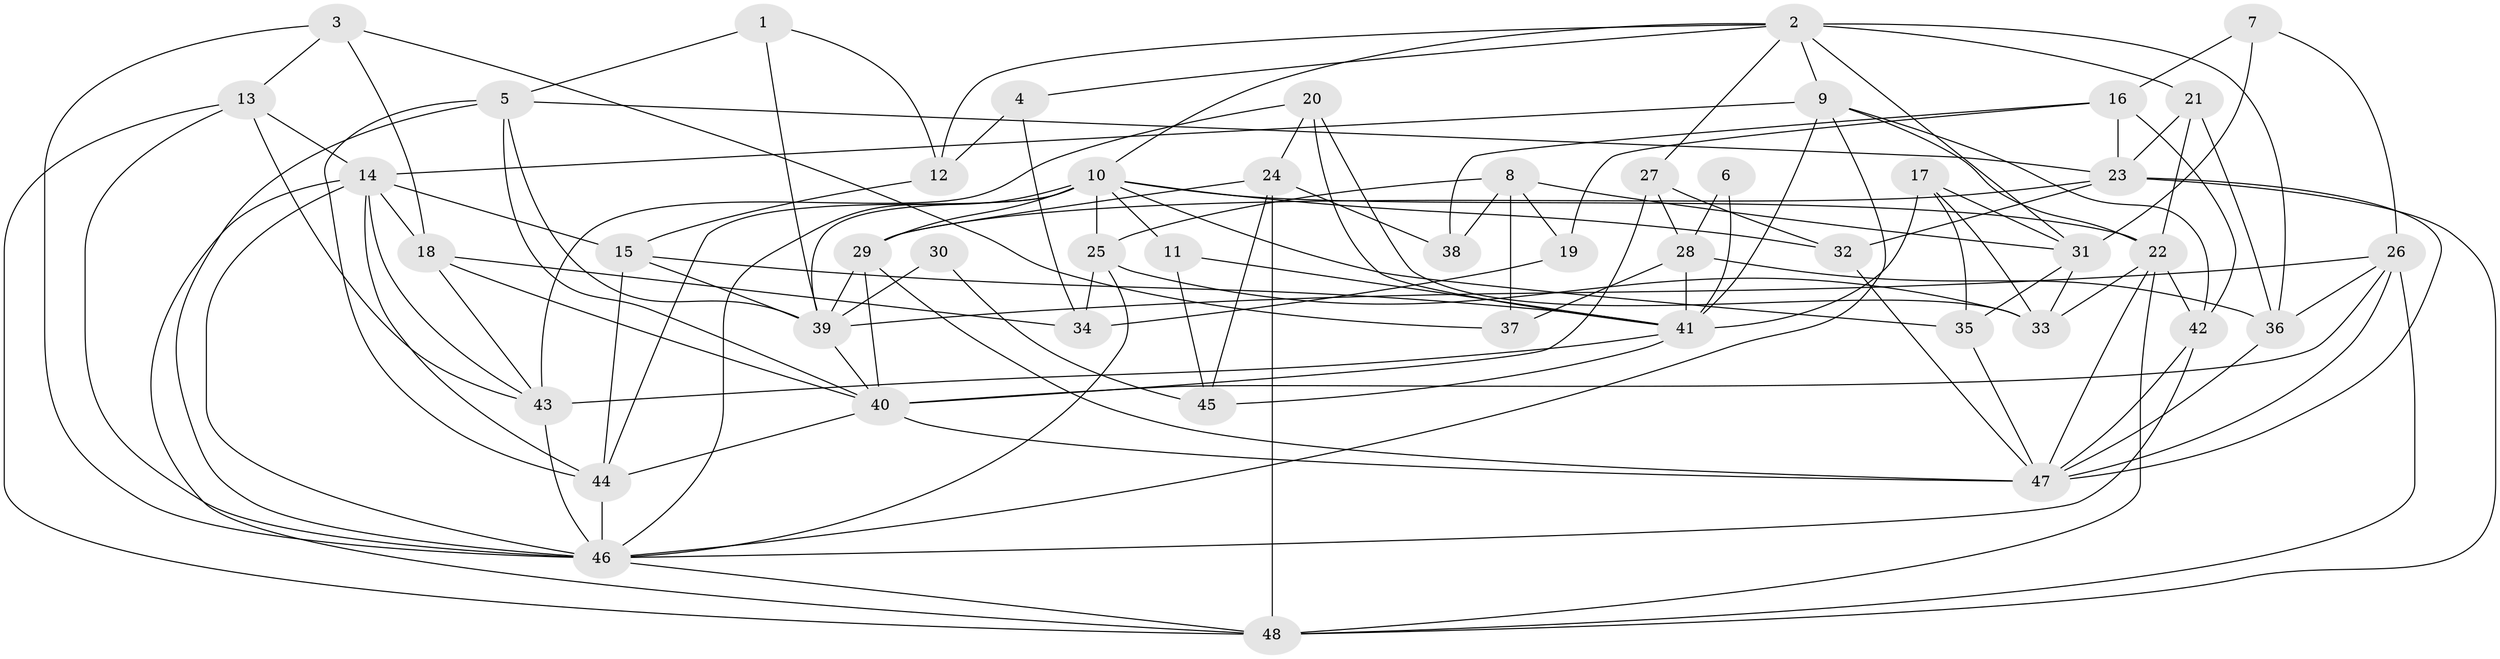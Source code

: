 // original degree distribution, {5: 0.19791666666666666, 6: 0.08333333333333333, 3: 0.3125, 4: 0.2604166666666667, 2: 0.10416666666666667, 9: 0.010416666666666666, 7: 0.020833333333333332, 8: 0.010416666666666666}
// Generated by graph-tools (version 1.1) at 2025/02/03/09/25 03:02:04]
// undirected, 48 vertices, 127 edges
graph export_dot {
graph [start="1"]
  node [color=gray90,style=filled];
  1;
  2;
  3;
  4;
  5;
  6;
  7;
  8;
  9;
  10;
  11;
  12;
  13;
  14;
  15;
  16;
  17;
  18;
  19;
  20;
  21;
  22;
  23;
  24;
  25;
  26;
  27;
  28;
  29;
  30;
  31;
  32;
  33;
  34;
  35;
  36;
  37;
  38;
  39;
  40;
  41;
  42;
  43;
  44;
  45;
  46;
  47;
  48;
  1 -- 5 [weight=1.0];
  1 -- 12 [weight=1.0];
  1 -- 39 [weight=1.0];
  2 -- 4 [weight=1.0];
  2 -- 9 [weight=1.0];
  2 -- 10 [weight=1.0];
  2 -- 12 [weight=1.0];
  2 -- 21 [weight=1.0];
  2 -- 27 [weight=1.0];
  2 -- 31 [weight=1.0];
  2 -- 36 [weight=1.0];
  3 -- 13 [weight=1.0];
  3 -- 18 [weight=1.0];
  3 -- 37 [weight=1.0];
  3 -- 46 [weight=1.0];
  4 -- 12 [weight=1.0];
  4 -- 34 [weight=1.0];
  5 -- 23 [weight=1.0];
  5 -- 39 [weight=1.0];
  5 -- 40 [weight=1.0];
  5 -- 44 [weight=1.0];
  5 -- 46 [weight=1.0];
  6 -- 28 [weight=1.0];
  6 -- 41 [weight=1.0];
  7 -- 16 [weight=1.0];
  7 -- 26 [weight=1.0];
  7 -- 31 [weight=1.0];
  8 -- 19 [weight=1.0];
  8 -- 25 [weight=1.0];
  8 -- 31 [weight=1.0];
  8 -- 37 [weight=1.0];
  8 -- 38 [weight=2.0];
  9 -- 14 [weight=1.0];
  9 -- 22 [weight=1.0];
  9 -- 41 [weight=1.0];
  9 -- 42 [weight=1.0];
  9 -- 46 [weight=1.0];
  10 -- 11 [weight=1.0];
  10 -- 22 [weight=1.0];
  10 -- 25 [weight=2.0];
  10 -- 29 [weight=1.0];
  10 -- 32 [weight=1.0];
  10 -- 35 [weight=1.0];
  10 -- 39 [weight=1.0];
  10 -- 44 [weight=1.0];
  10 -- 46 [weight=1.0];
  11 -- 41 [weight=1.0];
  11 -- 45 [weight=1.0];
  12 -- 15 [weight=1.0];
  13 -- 14 [weight=1.0];
  13 -- 43 [weight=1.0];
  13 -- 46 [weight=1.0];
  13 -- 48 [weight=1.0];
  14 -- 15 [weight=2.0];
  14 -- 18 [weight=1.0];
  14 -- 43 [weight=1.0];
  14 -- 44 [weight=1.0];
  14 -- 46 [weight=1.0];
  14 -- 48 [weight=1.0];
  15 -- 39 [weight=1.0];
  15 -- 41 [weight=1.0];
  15 -- 44 [weight=1.0];
  16 -- 19 [weight=1.0];
  16 -- 23 [weight=2.0];
  16 -- 38 [weight=1.0];
  16 -- 42 [weight=1.0];
  17 -- 31 [weight=2.0];
  17 -- 33 [weight=1.0];
  17 -- 35 [weight=1.0];
  17 -- 41 [weight=2.0];
  18 -- 34 [weight=1.0];
  18 -- 40 [weight=1.0];
  18 -- 43 [weight=1.0];
  19 -- 34 [weight=2.0];
  20 -- 24 [weight=1.0];
  20 -- 33 [weight=1.0];
  20 -- 41 [weight=1.0];
  20 -- 43 [weight=1.0];
  21 -- 22 [weight=1.0];
  21 -- 23 [weight=1.0];
  21 -- 36 [weight=1.0];
  22 -- 33 [weight=1.0];
  22 -- 42 [weight=1.0];
  22 -- 47 [weight=1.0];
  22 -- 48 [weight=1.0];
  23 -- 29 [weight=1.0];
  23 -- 32 [weight=1.0];
  23 -- 47 [weight=1.0];
  23 -- 48 [weight=1.0];
  24 -- 29 [weight=1.0];
  24 -- 38 [weight=1.0];
  24 -- 45 [weight=1.0];
  24 -- 48 [weight=1.0];
  25 -- 33 [weight=1.0];
  25 -- 34 [weight=2.0];
  25 -- 46 [weight=1.0];
  26 -- 36 [weight=2.0];
  26 -- 39 [weight=1.0];
  26 -- 40 [weight=1.0];
  26 -- 47 [weight=1.0];
  26 -- 48 [weight=1.0];
  27 -- 28 [weight=1.0];
  27 -- 32 [weight=1.0];
  27 -- 40 [weight=1.0];
  28 -- 36 [weight=1.0];
  28 -- 37 [weight=1.0];
  28 -- 41 [weight=1.0];
  29 -- 39 [weight=1.0];
  29 -- 40 [weight=4.0];
  29 -- 47 [weight=2.0];
  30 -- 39 [weight=1.0];
  30 -- 45 [weight=1.0];
  31 -- 33 [weight=1.0];
  31 -- 35 [weight=1.0];
  32 -- 47 [weight=1.0];
  35 -- 47 [weight=1.0];
  36 -- 47 [weight=2.0];
  39 -- 40 [weight=1.0];
  40 -- 44 [weight=1.0];
  40 -- 47 [weight=1.0];
  41 -- 43 [weight=2.0];
  41 -- 45 [weight=1.0];
  42 -- 46 [weight=1.0];
  42 -- 47 [weight=1.0];
  43 -- 46 [weight=1.0];
  44 -- 46 [weight=1.0];
  46 -- 48 [weight=1.0];
}
